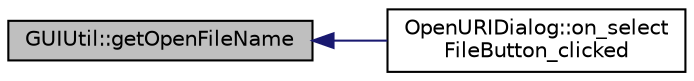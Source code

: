 digraph "GUIUtil::getOpenFileName"
{
  edge [fontname="Helvetica",fontsize="10",labelfontname="Helvetica",labelfontsize="10"];
  node [fontname="Helvetica",fontsize="10",shape=record];
  rankdir="LR";
  Node167 [label="GUIUtil::getOpenFileName",height=0.2,width=0.4,color="black", fillcolor="grey75", style="filled", fontcolor="black"];
  Node167 -> Node168 [dir="back",color="midnightblue",fontsize="10",style="solid",fontname="Helvetica"];
  Node168 [label="OpenURIDialog::on_select\lFileButton_clicked",height=0.2,width=0.4,color="black", fillcolor="white", style="filled",URL="$class_open_u_r_i_dialog.html#a5eefa601b5e05fbb965f3af999858963"];
}
